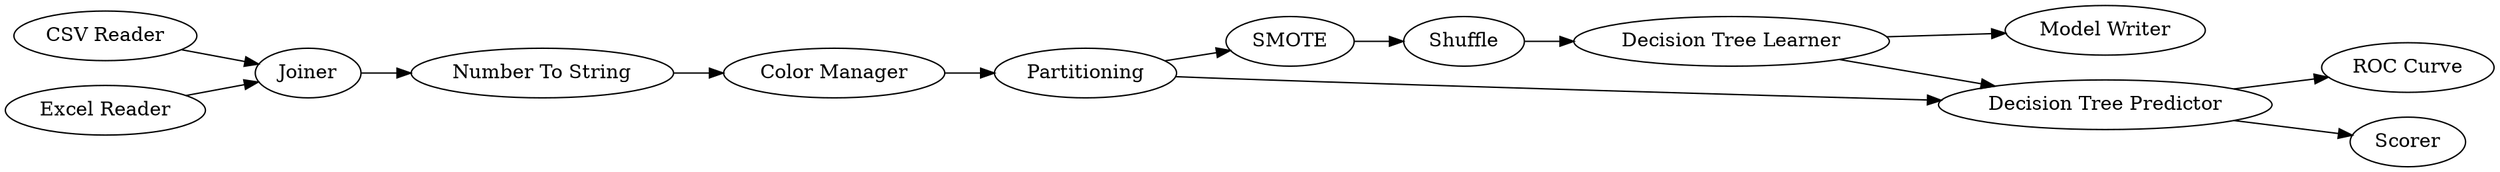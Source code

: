 digraph {
	"-744721309592094667_101" [label="ROC Curve"]
	"-744721309592094667_67" [label="Color Manager"]
	"-744721309592094667_108" [label=Joiner]
	"-744721309592094667_109" [label=SMOTE]
	"-744721309592094667_61" [label=Partitioning]
	"-744721309592094667_105" [label="CSV Reader"]
	"-744721309592094667_100" [label="Number To String"]
	"-744721309592094667_110" [label=Shuffle]
	"-744721309592094667_97" [label="Decision Tree Learner"]
	"-744721309592094667_104" [label="Model Writer"]
	"-744721309592094667_107" [label="Decision Tree Predictor"]
	"-744721309592094667_103" [label="Excel Reader"]
	"-744721309592094667_106" [label=Scorer]
	"-744721309592094667_100" -> "-744721309592094667_67"
	"-744721309592094667_61" -> "-744721309592094667_109"
	"-744721309592094667_107" -> "-744721309592094667_106"
	"-744721309592094667_108" -> "-744721309592094667_100"
	"-744721309592094667_109" -> "-744721309592094667_110"
	"-744721309592094667_97" -> "-744721309592094667_107"
	"-744721309592094667_105" -> "-744721309592094667_108"
	"-744721309592094667_103" -> "-744721309592094667_108"
	"-744721309592094667_110" -> "-744721309592094667_97"
	"-744721309592094667_67" -> "-744721309592094667_61"
	"-744721309592094667_97" -> "-744721309592094667_104"
	"-744721309592094667_107" -> "-744721309592094667_101"
	"-744721309592094667_61" -> "-744721309592094667_107"
	rankdir=LR
}
